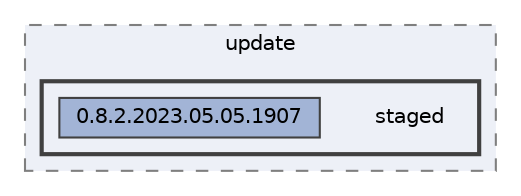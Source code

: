 digraph "BLAZAM/bin/Release/net6.0/publish/update/staged"
{
 // LATEX_PDF_SIZE
  bgcolor="transparent";
  edge [fontname=Helvetica,fontsize=10,labelfontname=Helvetica,labelfontsize=10];
  node [fontname=Helvetica,fontsize=10,shape=box,height=0.2,width=0.4];
  compound=true
  subgraph clusterdir_cd5c69a8a19c8875c4925ba0557dc699 {
    graph [ bgcolor="#edf0f7", pencolor="grey50", label="update", fontname=Helvetica,fontsize=10 style="filled,dashed", URL="dir_cd5c69a8a19c8875c4925ba0557dc699.html",tooltip=""]
  subgraph clusterdir_addc1b8f7c3d81d1afa849ab1f4b9bd7 {
    graph [ bgcolor="#edf0f7", pencolor="grey25", label="", fontname=Helvetica,fontsize=10 style="filled,bold", URL="dir_addc1b8f7c3d81d1afa849ab1f4b9bd7.html",tooltip=""]
    dir_addc1b8f7c3d81d1afa849ab1f4b9bd7 [shape=plaintext, label="staged"];
  dir_a8afdae30ecf819b62c079816d6c4601 [label="0.8.2.2023.05.05.1907", fillcolor="#a2b4d6", color="grey25", style="filled", URL="dir_a8afdae30ecf819b62c079816d6c4601.html",tooltip=""];
  }
  }
}
